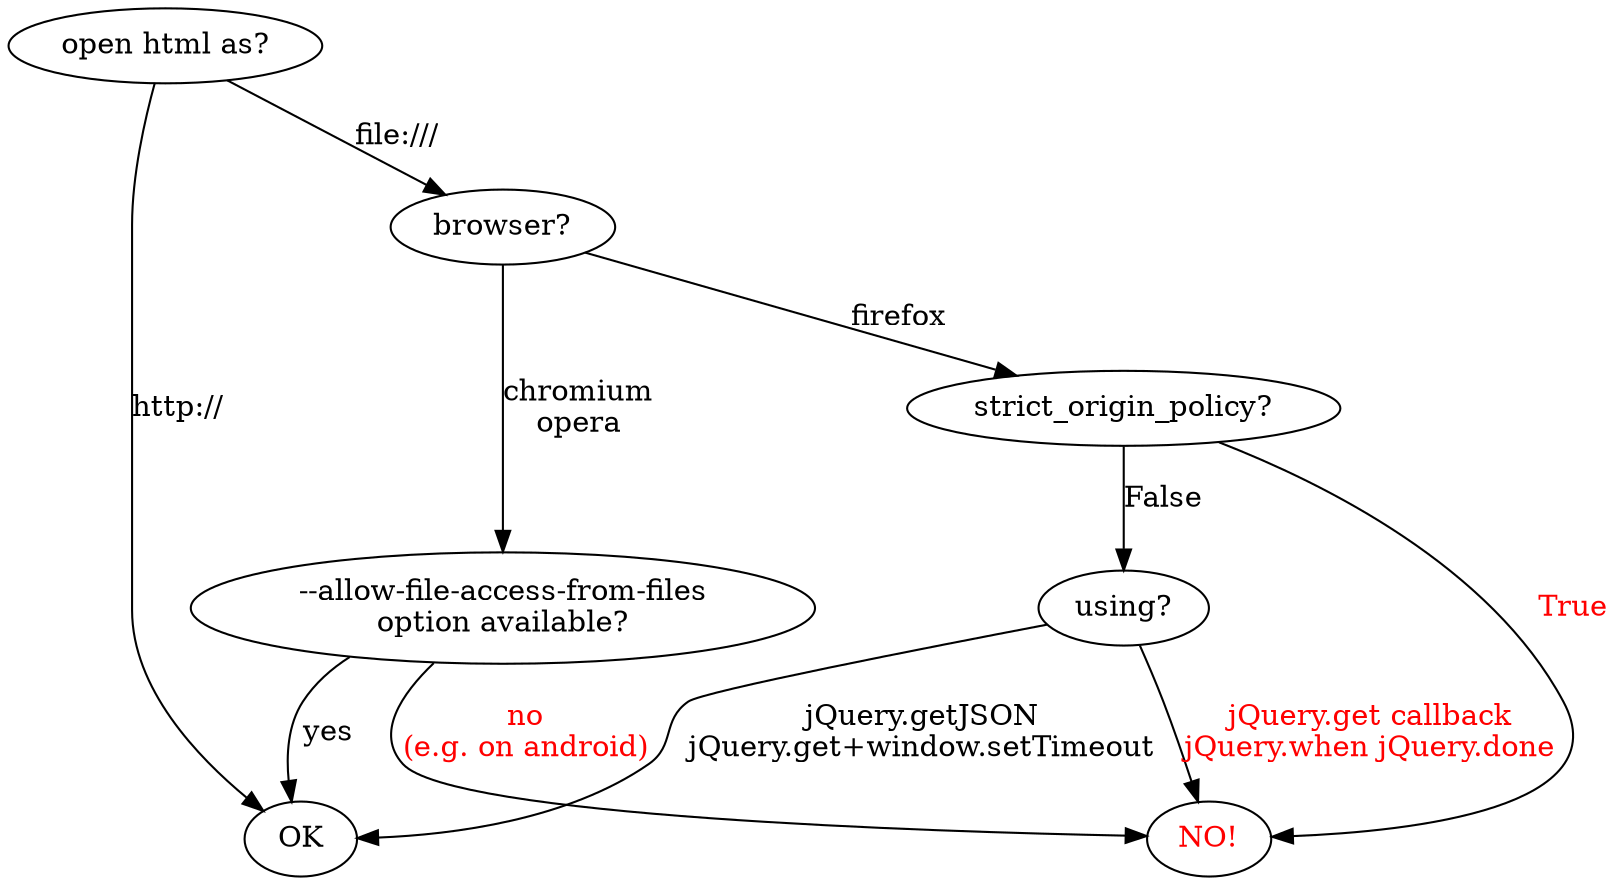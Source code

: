 // dot -Tsvg readLocal.dot > readLocal.svg
digraph "reading local file using jQuery.get" {

    overlap = scale;
    // rankdir=LR;

    ok [ label="OK" ];
    html [ label="open html as?" ];
    browser [ label="browser?" ];
    chromium [ label="--allow-file-access-from-files\noption available?" ];
    firefox [ label="strict_origin_policy?" ];
    using [ label="using?" ];
    no [ label="NO!"; fontcolor="red" ];

    html -> ok [ label="http://" ];
    html -> browser [ label="file:///"; ];
    browser -> chromium [ label="chromium\nopera" ];
    chromium -> ok [ label="yes" ];
    chromium -> no [ label="no\n(e.g. on android)"; fontcolor="red" ];
    browser -> firefox [ label="firefox"; ];
    firefox -> no [ label="True"; fontcolor="red" ];
    firefox -> using [ label="False"; ];
    using -> ok [ label="jQuery.getJSON\njQuery.get+window.setTimeout" ];
    using -> no [ label="jQuery.get callback\njQuery.when jQuery.done"; fontcolor="red" ];
}

